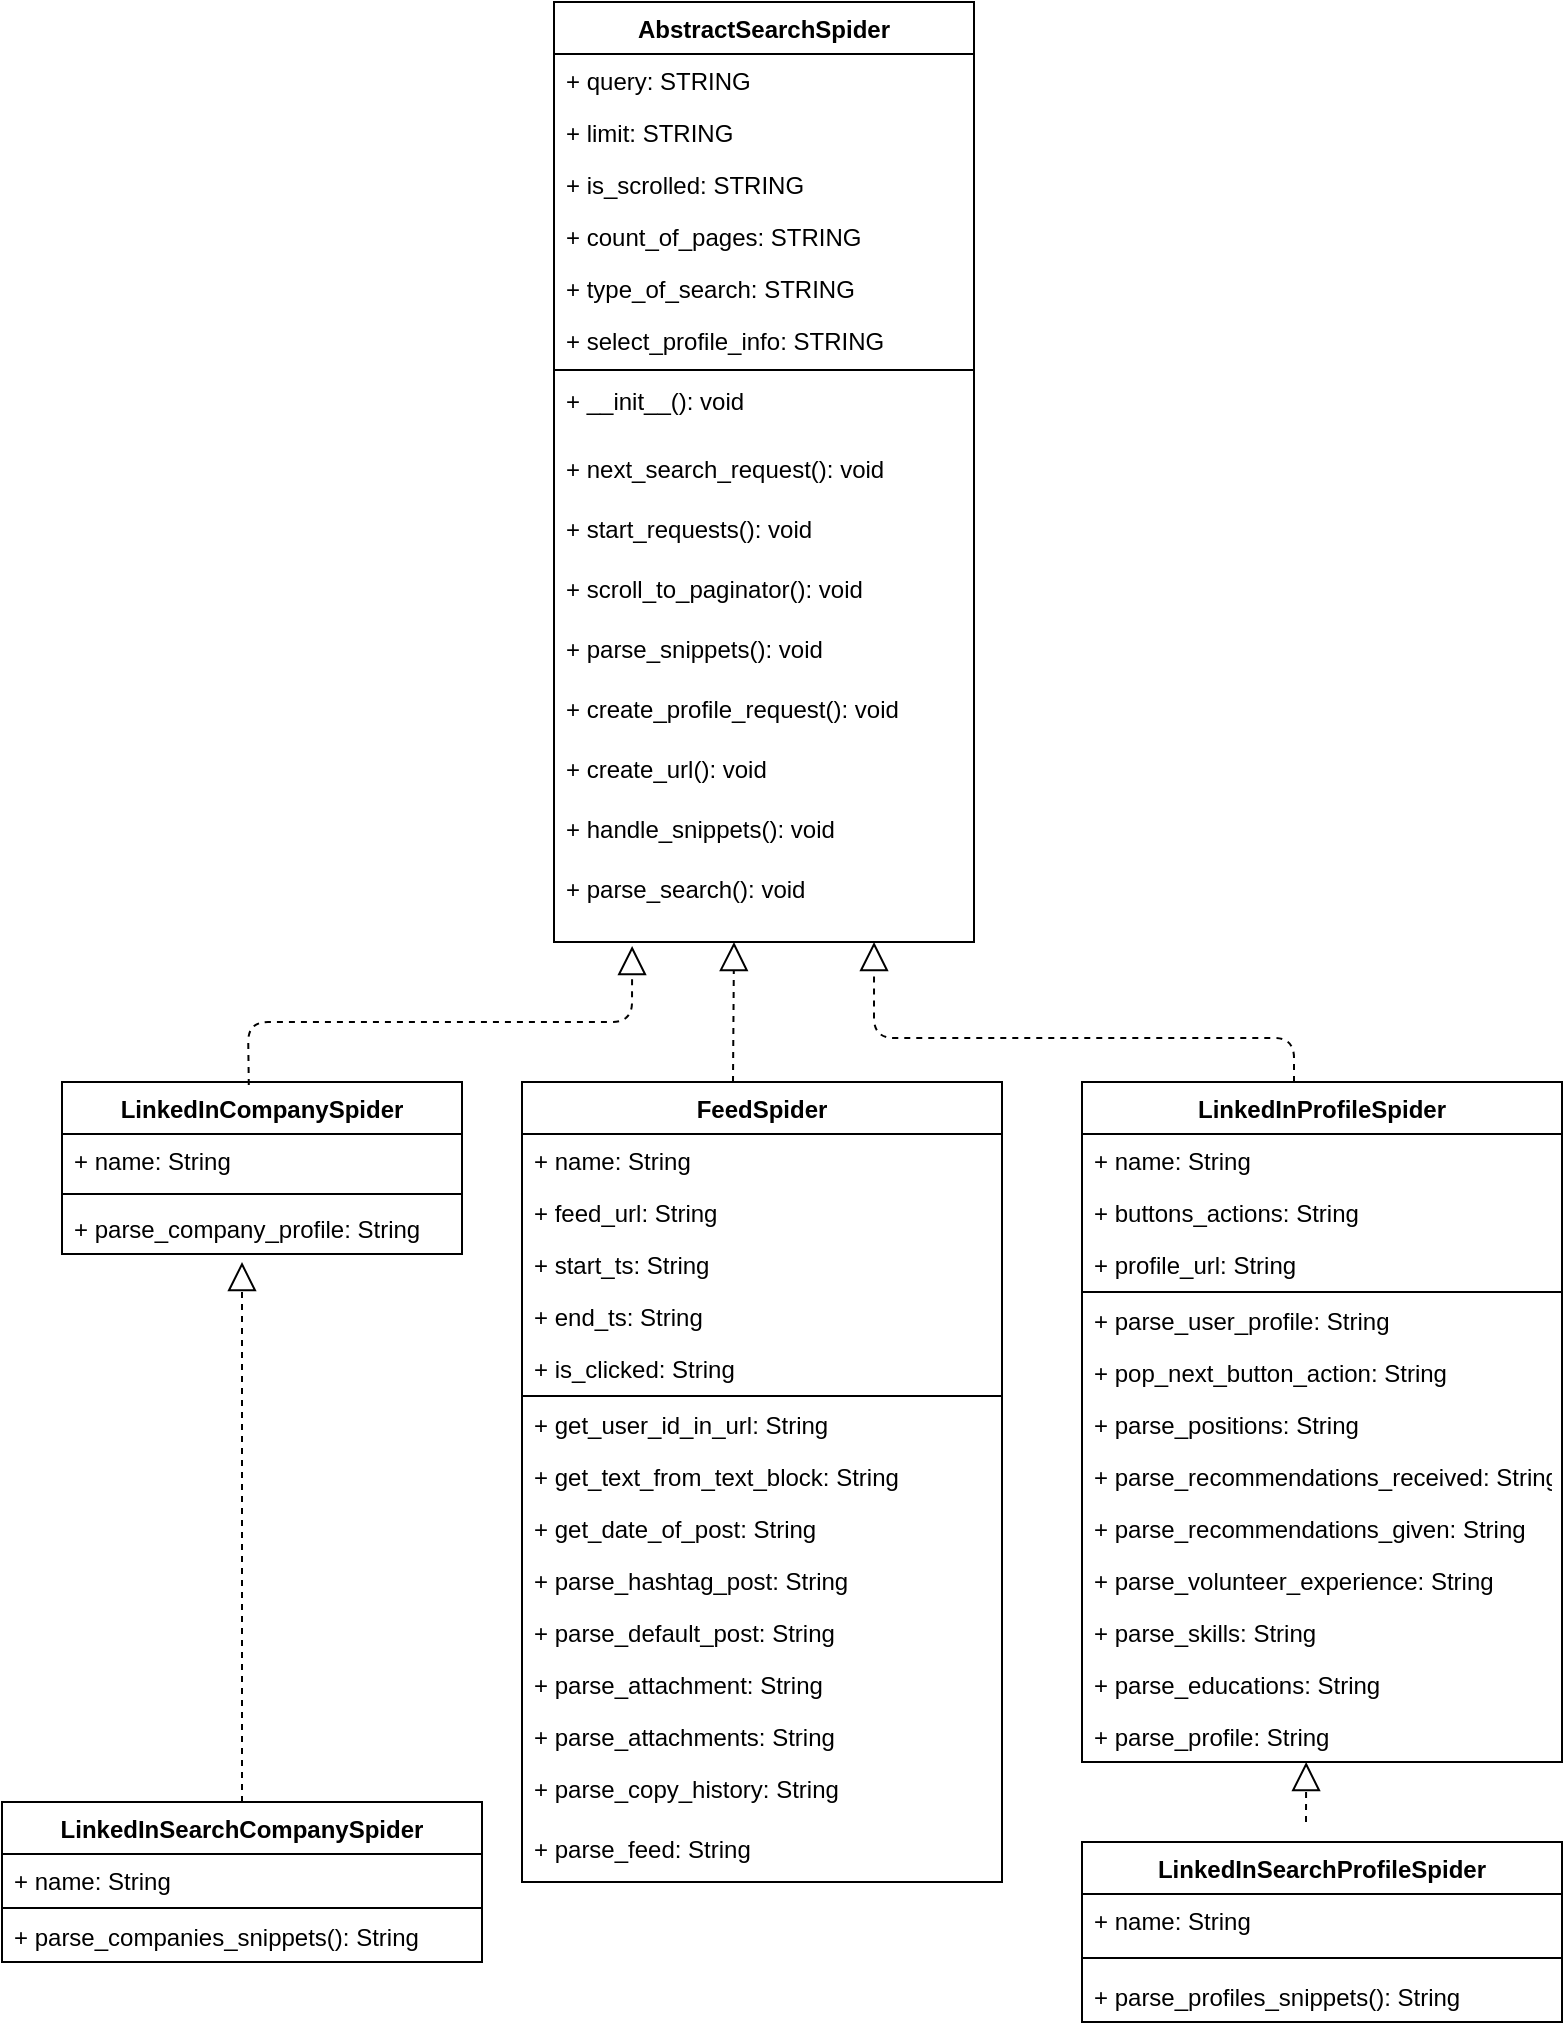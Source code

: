 <mxfile version="14.5.10" type="device"><diagram id="C5RBs43oDa-KdzZeNtuy" name="Page-1"><mxGraphModel dx="1422" dy="669" grid="1" gridSize="10" guides="1" tooltips="1" connect="1" arrows="1" fold="1" page="1" pageScale="1" pageWidth="827" pageHeight="1169" math="0" shadow="0"><root><mxCell id="WIyWlLk6GJQsqaUBKTNV-0"/><mxCell id="WIyWlLk6GJQsqaUBKTNV-1" parent="WIyWlLk6GJQsqaUBKTNV-0"/><mxCell id="rHt_sUeRN_eUUjPBs4zU-70" value="AbstractSearchSpider" style="swimlane;fontStyle=1;align=center;verticalAlign=top;childLayout=stackLayout;horizontal=1;startSize=26;horizontalStack=0;resizeParent=1;resizeParentMax=0;resizeLast=0;collapsible=1;marginBottom=0;" vertex="1" parent="WIyWlLk6GJQsqaUBKTNV-1"><mxGeometry x="300" y="60" width="210" height="470" as="geometry"/></mxCell><mxCell id="rHt_sUeRN_eUUjPBs4zU-71" value="+ query: STRING&#10;" style="text;strokeColor=none;fillColor=none;align=left;verticalAlign=top;spacingLeft=4;spacingRight=4;overflow=hidden;rotatable=0;points=[[0,0.5],[1,0.5]];portConstraint=eastwest;" vertex="1" parent="rHt_sUeRN_eUUjPBs4zU-70"><mxGeometry y="26" width="210" height="26" as="geometry"/></mxCell><mxCell id="rHt_sUeRN_eUUjPBs4zU-72" value="+ limit: STRING&#10;" style="text;strokeColor=none;fillColor=none;align=left;verticalAlign=top;spacingLeft=4;spacingRight=4;overflow=hidden;rotatable=0;points=[[0,0.5],[1,0.5]];portConstraint=eastwest;" vertex="1" parent="rHt_sUeRN_eUUjPBs4zU-70"><mxGeometry y="52" width="210" height="26" as="geometry"/></mxCell><mxCell id="rHt_sUeRN_eUUjPBs4zU-73" value="+ is_scrolled: STRING&#10;" style="text;strokeColor=none;fillColor=none;align=left;verticalAlign=top;spacingLeft=4;spacingRight=4;overflow=hidden;rotatable=0;points=[[0,0.5],[1,0.5]];portConstraint=eastwest;" vertex="1" parent="rHt_sUeRN_eUUjPBs4zU-70"><mxGeometry y="78" width="210" height="26" as="geometry"/></mxCell><mxCell id="rHt_sUeRN_eUUjPBs4zU-74" value="+ count_of_pages: STRING&#10;" style="text;strokeColor=none;fillColor=none;align=left;verticalAlign=top;spacingLeft=4;spacingRight=4;overflow=hidden;rotatable=0;points=[[0,0.5],[1,0.5]];portConstraint=eastwest;" vertex="1" parent="rHt_sUeRN_eUUjPBs4zU-70"><mxGeometry y="104" width="210" height="26" as="geometry"/></mxCell><mxCell id="rHt_sUeRN_eUUjPBs4zU-75" value="+ type_of_search: STRING&#10;" style="text;strokeColor=none;fillColor=none;align=left;verticalAlign=top;spacingLeft=4;spacingRight=4;overflow=hidden;rotatable=0;points=[[0,0.5],[1,0.5]];portConstraint=eastwest;" vertex="1" parent="rHt_sUeRN_eUUjPBs4zU-70"><mxGeometry y="130" width="210" height="26" as="geometry"/></mxCell><mxCell id="rHt_sUeRN_eUUjPBs4zU-140" value="+ select_profile_info: STRING&#10;" style="text;strokeColor=none;fillColor=none;align=left;verticalAlign=top;spacingLeft=4;spacingRight=4;overflow=hidden;rotatable=0;points=[[0,0.5],[1,0.5]];portConstraint=eastwest;" vertex="1" parent="rHt_sUeRN_eUUjPBs4zU-70"><mxGeometry y="156" width="210" height="26" as="geometry"/></mxCell><mxCell id="rHt_sUeRN_eUUjPBs4zU-76" value="" style="line;strokeWidth=1;fillColor=none;align=left;verticalAlign=middle;spacingTop=-1;spacingLeft=3;spacingRight=3;rotatable=0;labelPosition=right;points=[];portConstraint=eastwest;" vertex="1" parent="rHt_sUeRN_eUUjPBs4zU-70"><mxGeometry y="182" width="210" height="4" as="geometry"/></mxCell><mxCell id="rHt_sUeRN_eUUjPBs4zU-77" value="+ __init__(): void" style="text;strokeColor=none;fillColor=none;align=left;verticalAlign=top;spacingLeft=4;spacingRight=4;overflow=hidden;rotatable=0;points=[[0,0.5],[1,0.5]];portConstraint=eastwest;" vertex="1" parent="rHt_sUeRN_eUUjPBs4zU-70"><mxGeometry y="186" width="210" height="284" as="geometry"/></mxCell><mxCell id="rHt_sUeRN_eUUjPBs4zU-79" value="+ next_search_request(): void" style="text;strokeColor=none;fillColor=none;align=left;verticalAlign=top;spacingLeft=4;spacingRight=4;overflow=hidden;rotatable=0;points=[[0,0.5],[1,0.5]];portConstraint=eastwest;" vertex="1" parent="WIyWlLk6GJQsqaUBKTNV-1"><mxGeometry x="300" y="280" width="180" height="30" as="geometry"/></mxCell><mxCell id="rHt_sUeRN_eUUjPBs4zU-80" value="+ start_requests(): void" style="text;strokeColor=none;fillColor=none;align=left;verticalAlign=top;spacingLeft=4;spacingRight=4;overflow=hidden;rotatable=0;points=[[0,0.5],[1,0.5]];portConstraint=eastwest;" vertex="1" parent="WIyWlLk6GJQsqaUBKTNV-1"><mxGeometry x="300" y="310" width="210" height="30" as="geometry"/></mxCell><mxCell id="rHt_sUeRN_eUUjPBs4zU-81" value="+ scroll_to_paginator(): void" style="text;strokeColor=none;fillColor=none;align=left;verticalAlign=top;spacingLeft=4;spacingRight=4;overflow=hidden;rotatable=0;points=[[0,0.5],[1,0.5]];portConstraint=eastwest;" vertex="1" parent="WIyWlLk6GJQsqaUBKTNV-1"><mxGeometry x="300" y="340" width="210" height="30" as="geometry"/></mxCell><mxCell id="rHt_sUeRN_eUUjPBs4zU-82" value="+ parse_snippets(): void" style="text;strokeColor=none;fillColor=none;align=left;verticalAlign=top;spacingLeft=4;spacingRight=4;overflow=hidden;rotatable=0;points=[[0,0.5],[1,0.5]];portConstraint=eastwest;" vertex="1" parent="WIyWlLk6GJQsqaUBKTNV-1"><mxGeometry x="300" y="370" width="210" height="30" as="geometry"/></mxCell><mxCell id="rHt_sUeRN_eUUjPBs4zU-83" value="+ create_profile_request(): void" style="text;strokeColor=none;fillColor=none;align=left;verticalAlign=top;spacingLeft=4;spacingRight=4;overflow=hidden;rotatable=0;points=[[0,0.5],[1,0.5]];portConstraint=eastwest;" vertex="1" parent="WIyWlLk6GJQsqaUBKTNV-1"><mxGeometry x="300" y="400" width="210" height="30" as="geometry"/></mxCell><mxCell id="rHt_sUeRN_eUUjPBs4zU-84" value="+ create_url(): void" style="text;strokeColor=none;fillColor=none;align=left;verticalAlign=top;spacingLeft=4;spacingRight=4;overflow=hidden;rotatable=0;points=[[0,0.5],[1,0.5]];portConstraint=eastwest;" vertex="1" parent="WIyWlLk6GJQsqaUBKTNV-1"><mxGeometry x="300" y="430" width="210" height="30" as="geometry"/></mxCell><mxCell id="rHt_sUeRN_eUUjPBs4zU-85" value="+ handle_snippets(): void" style="text;strokeColor=none;fillColor=none;align=left;verticalAlign=top;spacingLeft=4;spacingRight=4;overflow=hidden;rotatable=0;points=[[0,0.5],[1,0.5]];portConstraint=eastwest;" vertex="1" parent="WIyWlLk6GJQsqaUBKTNV-1"><mxGeometry x="300" y="460" width="210" height="30" as="geometry"/></mxCell><mxCell id="rHt_sUeRN_eUUjPBs4zU-86" value="+ parse_search(): void" style="text;strokeColor=none;fillColor=none;align=left;verticalAlign=top;spacingLeft=4;spacingRight=4;overflow=hidden;rotatable=0;points=[[0,0.5],[1,0.5]];portConstraint=eastwest;" vertex="1" parent="WIyWlLk6GJQsqaUBKTNV-1"><mxGeometry x="300" y="490" width="210" height="30" as="geometry"/></mxCell><mxCell id="rHt_sUeRN_eUUjPBs4zU-91" value="LinkedInCompanySpider" style="swimlane;fontStyle=1;align=center;verticalAlign=top;childLayout=stackLayout;horizontal=1;startSize=26;horizontalStack=0;resizeParent=1;resizeParentMax=0;resizeLast=0;collapsible=1;marginBottom=0;" vertex="1" parent="WIyWlLk6GJQsqaUBKTNV-1"><mxGeometry x="54" y="600" width="200" height="86" as="geometry"/></mxCell><mxCell id="rHt_sUeRN_eUUjPBs4zU-92" value="+ name: String" style="text;strokeColor=none;fillColor=none;align=left;verticalAlign=top;spacingLeft=4;spacingRight=4;overflow=hidden;rotatable=0;points=[[0,0.5],[1,0.5]];portConstraint=eastwest;" vertex="1" parent="rHt_sUeRN_eUUjPBs4zU-91"><mxGeometry y="26" width="200" height="26" as="geometry"/></mxCell><mxCell id="rHt_sUeRN_eUUjPBs4zU-93" value="" style="line;strokeWidth=1;fillColor=none;align=left;verticalAlign=middle;spacingTop=-1;spacingLeft=3;spacingRight=3;rotatable=0;labelPosition=right;points=[];portConstraint=eastwest;" vertex="1" parent="rHt_sUeRN_eUUjPBs4zU-91"><mxGeometry y="52" width="200" height="8" as="geometry"/></mxCell><mxCell id="rHt_sUeRN_eUUjPBs4zU-142" value="+ parse_company_profile: String" style="text;strokeColor=none;fillColor=none;align=left;verticalAlign=top;spacingLeft=4;spacingRight=4;overflow=hidden;rotatable=0;points=[[0,0.5],[1,0.5]];portConstraint=eastwest;" vertex="1" parent="rHt_sUeRN_eUUjPBs4zU-91"><mxGeometry y="60" width="200" height="26" as="geometry"/></mxCell><mxCell id="rHt_sUeRN_eUUjPBs4zU-94" value="FeedSpider" style="swimlane;fontStyle=1;align=center;verticalAlign=top;childLayout=stackLayout;horizontal=1;startSize=26;horizontalStack=0;resizeParent=1;resizeParentMax=0;resizeLast=0;collapsible=1;marginBottom=0;" vertex="1" parent="WIyWlLk6GJQsqaUBKTNV-1"><mxGeometry x="284" y="600" width="240" height="400" as="geometry"/></mxCell><mxCell id="rHt_sUeRN_eUUjPBs4zU-95" value="+ name: String" style="text;strokeColor=none;fillColor=none;align=left;verticalAlign=top;spacingLeft=4;spacingRight=4;overflow=hidden;rotatable=0;points=[[0,0.5],[1,0.5]];portConstraint=eastwest;" vertex="1" parent="rHt_sUeRN_eUUjPBs4zU-94"><mxGeometry y="26" width="240" height="26" as="geometry"/></mxCell><mxCell id="rHt_sUeRN_eUUjPBs4zU-96" value="+ feed_url: String" style="text;strokeColor=none;fillColor=none;align=left;verticalAlign=top;spacingLeft=4;spacingRight=4;overflow=hidden;rotatable=0;points=[[0,0.5],[1,0.5]];portConstraint=eastwest;" vertex="1" parent="rHt_sUeRN_eUUjPBs4zU-94"><mxGeometry y="52" width="240" height="26" as="geometry"/></mxCell><mxCell id="rHt_sUeRN_eUUjPBs4zU-145" value="+ start_ts: String" style="text;strokeColor=none;fillColor=none;align=left;verticalAlign=top;spacingLeft=4;spacingRight=4;overflow=hidden;rotatable=0;points=[[0,0.5],[1,0.5]];portConstraint=eastwest;" vertex="1" parent="rHt_sUeRN_eUUjPBs4zU-94"><mxGeometry y="78" width="240" height="26" as="geometry"/></mxCell><mxCell id="rHt_sUeRN_eUUjPBs4zU-144" value="+ end_ts: String" style="text;strokeColor=none;fillColor=none;align=left;verticalAlign=top;spacingLeft=4;spacingRight=4;overflow=hidden;rotatable=0;points=[[0,0.5],[1,0.5]];portConstraint=eastwest;" vertex="1" parent="rHt_sUeRN_eUUjPBs4zU-94"><mxGeometry y="104" width="240" height="26" as="geometry"/></mxCell><mxCell id="rHt_sUeRN_eUUjPBs4zU-143" value="+ is_clicked: String" style="text;strokeColor=none;fillColor=none;align=left;verticalAlign=top;spacingLeft=4;spacingRight=4;overflow=hidden;rotatable=0;points=[[0,0.5],[1,0.5]];portConstraint=eastwest;" vertex="1" parent="rHt_sUeRN_eUUjPBs4zU-94"><mxGeometry y="130" width="240" height="26" as="geometry"/></mxCell><mxCell id="rHt_sUeRN_eUUjPBs4zU-97" value="" style="line;strokeWidth=1;fillColor=none;align=left;verticalAlign=middle;spacingTop=-1;spacingLeft=3;spacingRight=3;rotatable=0;labelPosition=right;points=[];portConstraint=eastwest;" vertex="1" parent="rHt_sUeRN_eUUjPBs4zU-94"><mxGeometry y="156" width="240" height="2" as="geometry"/></mxCell><mxCell id="rHt_sUeRN_eUUjPBs4zU-98" value="+ get_user_id_in_url: String" style="text;strokeColor=none;fillColor=none;align=left;verticalAlign=top;spacingLeft=4;spacingRight=4;overflow=hidden;rotatable=0;points=[[0,0.5],[1,0.5]];portConstraint=eastwest;" vertex="1" parent="rHt_sUeRN_eUUjPBs4zU-94"><mxGeometry y="158" width="240" height="26" as="geometry"/></mxCell><mxCell id="rHt_sUeRN_eUUjPBs4zU-99" value="+ get_text_from_text_block: String" style="text;strokeColor=none;fillColor=none;align=left;verticalAlign=top;spacingLeft=4;spacingRight=4;overflow=hidden;rotatable=0;points=[[0,0.5],[1,0.5]];portConstraint=eastwest;" vertex="1" parent="rHt_sUeRN_eUUjPBs4zU-94"><mxGeometry y="184" width="240" height="26" as="geometry"/></mxCell><mxCell id="rHt_sUeRN_eUUjPBs4zU-100" value="+ get_date_of_post: String" style="text;strokeColor=none;fillColor=none;align=left;verticalAlign=top;spacingLeft=4;spacingRight=4;overflow=hidden;rotatable=0;points=[[0,0.5],[1,0.5]];portConstraint=eastwest;" vertex="1" parent="rHt_sUeRN_eUUjPBs4zU-94"><mxGeometry y="210" width="240" height="26" as="geometry"/></mxCell><mxCell id="rHt_sUeRN_eUUjPBs4zU-101" value="+ parse_hashtag_post: String" style="text;strokeColor=none;fillColor=none;align=left;verticalAlign=top;spacingLeft=4;spacingRight=4;overflow=hidden;rotatable=0;points=[[0,0.5],[1,0.5]];portConstraint=eastwest;" vertex="1" parent="rHt_sUeRN_eUUjPBs4zU-94"><mxGeometry y="236" width="240" height="26" as="geometry"/></mxCell><mxCell id="rHt_sUeRN_eUUjPBs4zU-102" value="+ parse_default_post: String" style="text;strokeColor=none;fillColor=none;align=left;verticalAlign=top;spacingLeft=4;spacingRight=4;overflow=hidden;rotatable=0;points=[[0,0.5],[1,0.5]];portConstraint=eastwest;" vertex="1" parent="rHt_sUeRN_eUUjPBs4zU-94"><mxGeometry y="262" width="240" height="26" as="geometry"/></mxCell><mxCell id="rHt_sUeRN_eUUjPBs4zU-103" value="+ parse_attachment: String" style="text;strokeColor=none;fillColor=none;align=left;verticalAlign=top;spacingLeft=4;spacingRight=4;overflow=hidden;rotatable=0;points=[[0,0.5],[1,0.5]];portConstraint=eastwest;" vertex="1" parent="rHt_sUeRN_eUUjPBs4zU-94"><mxGeometry y="288" width="240" height="26" as="geometry"/></mxCell><mxCell id="rHt_sUeRN_eUUjPBs4zU-147" value="+ parse_attachments: String" style="text;strokeColor=none;fillColor=none;align=left;verticalAlign=top;spacingLeft=4;spacingRight=4;overflow=hidden;rotatable=0;points=[[0,0.5],[1,0.5]];portConstraint=eastwest;" vertex="1" parent="rHt_sUeRN_eUUjPBs4zU-94"><mxGeometry y="314" width="240" height="26" as="geometry"/></mxCell><mxCell id="rHt_sUeRN_eUUjPBs4zU-146" value="+ parse_copy_history: String" style="text;strokeColor=none;fillColor=none;align=left;verticalAlign=top;spacingLeft=4;spacingRight=4;overflow=hidden;rotatable=0;points=[[0,0.5],[1,0.5]];portConstraint=eastwest;" vertex="1" parent="rHt_sUeRN_eUUjPBs4zU-94"><mxGeometry y="340" width="240" height="30" as="geometry"/></mxCell><mxCell id="rHt_sUeRN_eUUjPBs4zU-104" value="+ parse_feed: String" style="text;strokeColor=none;fillColor=none;align=left;verticalAlign=top;spacingLeft=4;spacingRight=4;overflow=hidden;rotatable=0;points=[[0,0.5],[1,0.5]];portConstraint=eastwest;" vertex="1" parent="rHt_sUeRN_eUUjPBs4zU-94"><mxGeometry y="370" width="240" height="30" as="geometry"/></mxCell><mxCell id="rHt_sUeRN_eUUjPBs4zU-105" value="LinkedInProfileSpider" style="swimlane;fontStyle=1;align=center;verticalAlign=top;childLayout=stackLayout;horizontal=1;startSize=26;horizontalStack=0;resizeParent=1;resizeParentMax=0;resizeLast=0;collapsible=1;marginBottom=0;" vertex="1" parent="WIyWlLk6GJQsqaUBKTNV-1"><mxGeometry x="564" y="600" width="240" height="340" as="geometry"/></mxCell><mxCell id="rHt_sUeRN_eUUjPBs4zU-106" value="+ name: String" style="text;strokeColor=none;fillColor=none;align=left;verticalAlign=top;spacingLeft=4;spacingRight=4;overflow=hidden;rotatable=0;points=[[0,0.5],[1,0.5]];portConstraint=eastwest;" vertex="1" parent="rHt_sUeRN_eUUjPBs4zU-105"><mxGeometry y="26" width="240" height="26" as="geometry"/></mxCell><mxCell id="rHt_sUeRN_eUUjPBs4zU-148" value="+ buttons_actions: String" style="text;strokeColor=none;fillColor=none;align=left;verticalAlign=top;spacingLeft=4;spacingRight=4;overflow=hidden;rotatable=0;points=[[0,0.5],[1,0.5]];portConstraint=eastwest;" vertex="1" parent="rHt_sUeRN_eUUjPBs4zU-105"><mxGeometry y="52" width="240" height="26" as="geometry"/></mxCell><mxCell id="rHt_sUeRN_eUUjPBs4zU-149" value="+ profile_url: String" style="text;strokeColor=none;fillColor=none;align=left;verticalAlign=top;spacingLeft=4;spacingRight=4;overflow=hidden;rotatable=0;points=[[0,0.5],[1,0.5]];portConstraint=eastwest;" vertex="1" parent="rHt_sUeRN_eUUjPBs4zU-105"><mxGeometry y="78" width="240" height="26" as="geometry"/></mxCell><mxCell id="rHt_sUeRN_eUUjPBs4zU-107" value="" style="line;strokeWidth=1;fillColor=none;align=left;verticalAlign=middle;spacingTop=-1;spacingLeft=3;spacingRight=3;rotatable=0;labelPosition=right;points=[];portConstraint=eastwest;" vertex="1" parent="rHt_sUeRN_eUUjPBs4zU-105"><mxGeometry y="104" width="240" height="2" as="geometry"/></mxCell><mxCell id="rHt_sUeRN_eUUjPBs4zU-108" value="+ parse_user_profile: String" style="text;strokeColor=none;fillColor=none;align=left;verticalAlign=top;spacingLeft=4;spacingRight=4;overflow=hidden;rotatable=0;points=[[0,0.5],[1,0.5]];portConstraint=eastwest;" vertex="1" parent="rHt_sUeRN_eUUjPBs4zU-105"><mxGeometry y="106" width="240" height="26" as="geometry"/></mxCell><mxCell id="rHt_sUeRN_eUUjPBs4zU-109" value="+ pop_next_button_action: String" style="text;strokeColor=none;fillColor=none;align=left;verticalAlign=top;spacingLeft=4;spacingRight=4;overflow=hidden;rotatable=0;points=[[0,0.5],[1,0.5]];portConstraint=eastwest;" vertex="1" parent="rHt_sUeRN_eUUjPBs4zU-105"><mxGeometry y="132" width="240" height="26" as="geometry"/></mxCell><mxCell id="rHt_sUeRN_eUUjPBs4zU-110" value="+ parse_positions: String" style="text;strokeColor=none;fillColor=none;align=left;verticalAlign=top;spacingLeft=4;spacingRight=4;overflow=hidden;rotatable=0;points=[[0,0.5],[1,0.5]];portConstraint=eastwest;" vertex="1" parent="rHt_sUeRN_eUUjPBs4zU-105"><mxGeometry y="158" width="240" height="26" as="geometry"/></mxCell><mxCell id="rHt_sUeRN_eUUjPBs4zU-111" value="+ parse_recommendations_received: String" style="text;strokeColor=none;fillColor=none;align=left;verticalAlign=top;spacingLeft=4;spacingRight=4;overflow=hidden;rotatable=0;points=[[0,0.5],[1,0.5]];portConstraint=eastwest;" vertex="1" parent="rHt_sUeRN_eUUjPBs4zU-105"><mxGeometry y="184" width="240" height="26" as="geometry"/></mxCell><mxCell id="rHt_sUeRN_eUUjPBs4zU-112" value="+ parse_recommendations_given: String" style="text;strokeColor=none;fillColor=none;align=left;verticalAlign=top;spacingLeft=4;spacingRight=4;overflow=hidden;rotatable=0;points=[[0,0.5],[1,0.5]];portConstraint=eastwest;" vertex="1" parent="rHt_sUeRN_eUUjPBs4zU-105"><mxGeometry y="210" width="240" height="26" as="geometry"/></mxCell><mxCell id="rHt_sUeRN_eUUjPBs4zU-113" value="+ parse_volunteer_experience: String" style="text;strokeColor=none;fillColor=none;align=left;verticalAlign=top;spacingLeft=4;spacingRight=4;overflow=hidden;rotatable=0;points=[[0,0.5],[1,0.5]];portConstraint=eastwest;" vertex="1" parent="rHt_sUeRN_eUUjPBs4zU-105"><mxGeometry y="236" width="240" height="26" as="geometry"/></mxCell><mxCell id="rHt_sUeRN_eUUjPBs4zU-114" value="+ parse_skills: String" style="text;strokeColor=none;fillColor=none;align=left;verticalAlign=top;spacingLeft=4;spacingRight=4;overflow=hidden;rotatable=0;points=[[0,0.5],[1,0.5]];portConstraint=eastwest;" vertex="1" parent="rHt_sUeRN_eUUjPBs4zU-105"><mxGeometry y="262" width="240" height="26" as="geometry"/></mxCell><mxCell id="rHt_sUeRN_eUUjPBs4zU-116" value="+ parse_educations: String" style="text;strokeColor=none;fillColor=none;align=left;verticalAlign=top;spacingLeft=4;spacingRight=4;overflow=hidden;rotatable=0;points=[[0,0.5],[1,0.5]];portConstraint=eastwest;" vertex="1" parent="rHt_sUeRN_eUUjPBs4zU-105"><mxGeometry y="288" width="240" height="26" as="geometry"/></mxCell><mxCell id="rHt_sUeRN_eUUjPBs4zU-117" value="+ parse_profile: String" style="text;strokeColor=none;fillColor=none;align=left;verticalAlign=top;spacingLeft=4;spacingRight=4;overflow=hidden;rotatable=0;points=[[0,0.5],[1,0.5]];portConstraint=eastwest;" vertex="1" parent="rHt_sUeRN_eUUjPBs4zU-105"><mxGeometry y="314" width="240" height="26" as="geometry"/></mxCell><mxCell id="rHt_sUeRN_eUUjPBs4zU-119" value="LinkedInSearchCompanySpider" style="swimlane;fontStyle=1;align=center;verticalAlign=top;childLayout=stackLayout;horizontal=1;startSize=26;horizontalStack=0;resizeParent=1;resizeParentMax=0;resizeLast=0;collapsible=1;marginBottom=0;" vertex="1" parent="WIyWlLk6GJQsqaUBKTNV-1"><mxGeometry x="24" y="960" width="240" height="80" as="geometry"/></mxCell><mxCell id="rHt_sUeRN_eUUjPBs4zU-120" value="+ name: String" style="text;strokeColor=none;fillColor=none;align=left;verticalAlign=top;spacingLeft=4;spacingRight=4;overflow=hidden;rotatable=0;points=[[0,0.5],[1,0.5]];portConstraint=eastwest;" vertex="1" parent="rHt_sUeRN_eUUjPBs4zU-119"><mxGeometry y="26" width="240" height="26" as="geometry"/></mxCell><mxCell id="rHt_sUeRN_eUUjPBs4zU-126" value="" style="line;strokeWidth=1;fillColor=none;align=left;verticalAlign=middle;spacingTop=-1;spacingLeft=3;spacingRight=3;rotatable=0;labelPosition=right;points=[];portConstraint=eastwest;" vertex="1" parent="rHt_sUeRN_eUUjPBs4zU-119"><mxGeometry y="52" width="240" height="2" as="geometry"/></mxCell><mxCell id="rHt_sUeRN_eUUjPBs4zU-150" value="+ parse_companies_snippets(): String" style="text;strokeColor=none;fillColor=none;align=left;verticalAlign=top;spacingLeft=4;spacingRight=4;overflow=hidden;rotatable=0;points=[[0,0.5],[1,0.5]];portConstraint=eastwest;" vertex="1" parent="rHt_sUeRN_eUUjPBs4zU-119"><mxGeometry y="54" width="240" height="26" as="geometry"/></mxCell><mxCell id="rHt_sUeRN_eUUjPBs4zU-127" value="LinkedInSearchProfileSpider" style="swimlane;fontStyle=1;align=center;verticalAlign=top;childLayout=stackLayout;horizontal=1;startSize=26;horizontalStack=0;resizeParent=1;resizeParentMax=0;resizeLast=0;collapsible=1;marginBottom=0;" vertex="1" parent="WIyWlLk6GJQsqaUBKTNV-1"><mxGeometry x="564" y="980" width="240" height="90" as="geometry"/></mxCell><mxCell id="rHt_sUeRN_eUUjPBs4zU-128" value="+ name: String" style="text;strokeColor=none;fillColor=none;align=left;verticalAlign=top;spacingLeft=4;spacingRight=4;overflow=hidden;rotatable=0;points=[[0,0.5],[1,0.5]];portConstraint=eastwest;" vertex="1" parent="rHt_sUeRN_eUUjPBs4zU-127"><mxGeometry y="26" width="240" height="26" as="geometry"/></mxCell><mxCell id="rHt_sUeRN_eUUjPBs4zU-134" value="" style="line;strokeWidth=1;fillColor=none;align=left;verticalAlign=middle;spacingTop=-1;spacingLeft=3;spacingRight=3;rotatable=0;labelPosition=right;points=[];portConstraint=eastwest;" vertex="1" parent="rHt_sUeRN_eUUjPBs4zU-127"><mxGeometry y="52" width="240" height="12" as="geometry"/></mxCell><mxCell id="rHt_sUeRN_eUUjPBs4zU-135" value="+ parse_profiles_snippets(): String" style="text;strokeColor=none;fillColor=none;align=left;verticalAlign=top;spacingLeft=4;spacingRight=4;overflow=hidden;rotatable=0;points=[[0,0.5],[1,0.5]];portConstraint=eastwest;" vertex="1" parent="rHt_sUeRN_eUUjPBs4zU-127"><mxGeometry y="64" width="240" height="26" as="geometry"/></mxCell><mxCell id="rHt_sUeRN_eUUjPBs4zU-136" value="" style="endArrow=block;dashed=1;endFill=0;endSize=12;html=1;exitX=0.5;exitY=0;exitDx=0;exitDy=0;" edge="1" parent="WIyWlLk6GJQsqaUBKTNV-1" source="rHt_sUeRN_eUUjPBs4zU-119"><mxGeometry width="160" relative="1" as="geometry"><mxPoint x="334" y="830" as="sourcePoint"/><mxPoint x="144" y="690" as="targetPoint"/></mxGeometry></mxCell><mxCell id="rHt_sUeRN_eUUjPBs4zU-137" value="" style="endArrow=block;dashed=1;endFill=0;endSize=12;html=1;exitX=0.467;exitY=0.017;exitDx=0;exitDy=0;exitPerimeter=0;entryX=0.186;entryY=1.007;entryDx=0;entryDy=0;entryPerimeter=0;" edge="1" parent="WIyWlLk6GJQsqaUBKTNV-1" source="rHt_sUeRN_eUUjPBs4zU-91" target="rHt_sUeRN_eUUjPBs4zU-77"><mxGeometry width="160" relative="1" as="geometry"><mxPoint x="149.5" y="710" as="sourcePoint"/><mxPoint x="331.92" y="642.01" as="targetPoint"/><Array as="points"><mxPoint x="147" y="570"/><mxPoint x="250" y="570"/><mxPoint x="339" y="570"/></Array></mxGeometry></mxCell><mxCell id="rHt_sUeRN_eUUjPBs4zU-138" value="" style="endArrow=block;dashed=1;endFill=0;endSize=12;html=1;exitX=0.5;exitY=0;exitDx=0;exitDy=0;" edge="1" parent="WIyWlLk6GJQsqaUBKTNV-1"><mxGeometry width="160" relative="1" as="geometry"><mxPoint x="389.5" y="600" as="sourcePoint"/><mxPoint x="390" y="530" as="targetPoint"/></mxGeometry></mxCell><mxCell id="rHt_sUeRN_eUUjPBs4zU-139" value="" style="endArrow=block;dashed=1;endFill=0;endSize=12;html=1;entryX=0.762;entryY=1;entryDx=0;entryDy=0;entryPerimeter=0;" edge="1" parent="WIyWlLk6GJQsqaUBKTNV-1"><mxGeometry width="160" relative="1" as="geometry"><mxPoint x="670" y="600" as="sourcePoint"/><mxPoint x="460.02" y="530" as="targetPoint"/><Array as="points"><mxPoint x="670" y="577.99"/><mxPoint x="460" y="578"/></Array></mxGeometry></mxCell><mxCell id="rHt_sUeRN_eUUjPBs4zU-115" value="" style="endArrow=block;dashed=1;endFill=0;endSize=12;html=1;entryX=0.467;entryY=1;entryDx=0;entryDy=0;entryPerimeter=0;" edge="1" parent="WIyWlLk6GJQsqaUBKTNV-1" target="rHt_sUeRN_eUUjPBs4zU-117"><mxGeometry width="160" relative="1" as="geometry"><mxPoint x="676" y="970" as="sourcePoint"/><mxPoint x="683.04" y="973.99" as="targetPoint"/></mxGeometry></mxCell></root></mxGraphModel></diagram></mxfile>